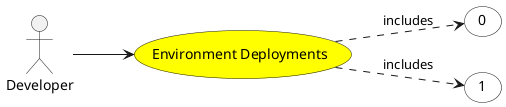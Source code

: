 @startuml


left to right direction

usecase "Environment Deployments" as EnvironmentDeployments #yellow

Actor "Developer" as Developer

Developer --> EnvironmentDeployments









usecase "0" as 0 #white

EnvironmentDeployments ..> 0 : includes

usecase "1" as 1 #white

EnvironmentDeployments ..> 1 : includes



@enduml
